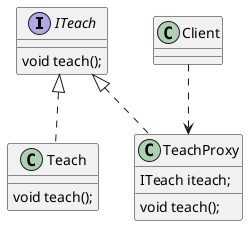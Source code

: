@startuml

interface ITeach{
    void teach();
}

class Teach{
    void teach();
}

class TeachProxy{
    ITeach iteach;

    void teach();
}

ITeach <|.. Teach
ITeach <|.. TeachProxy
Client ..> TeachProxy

@enduml